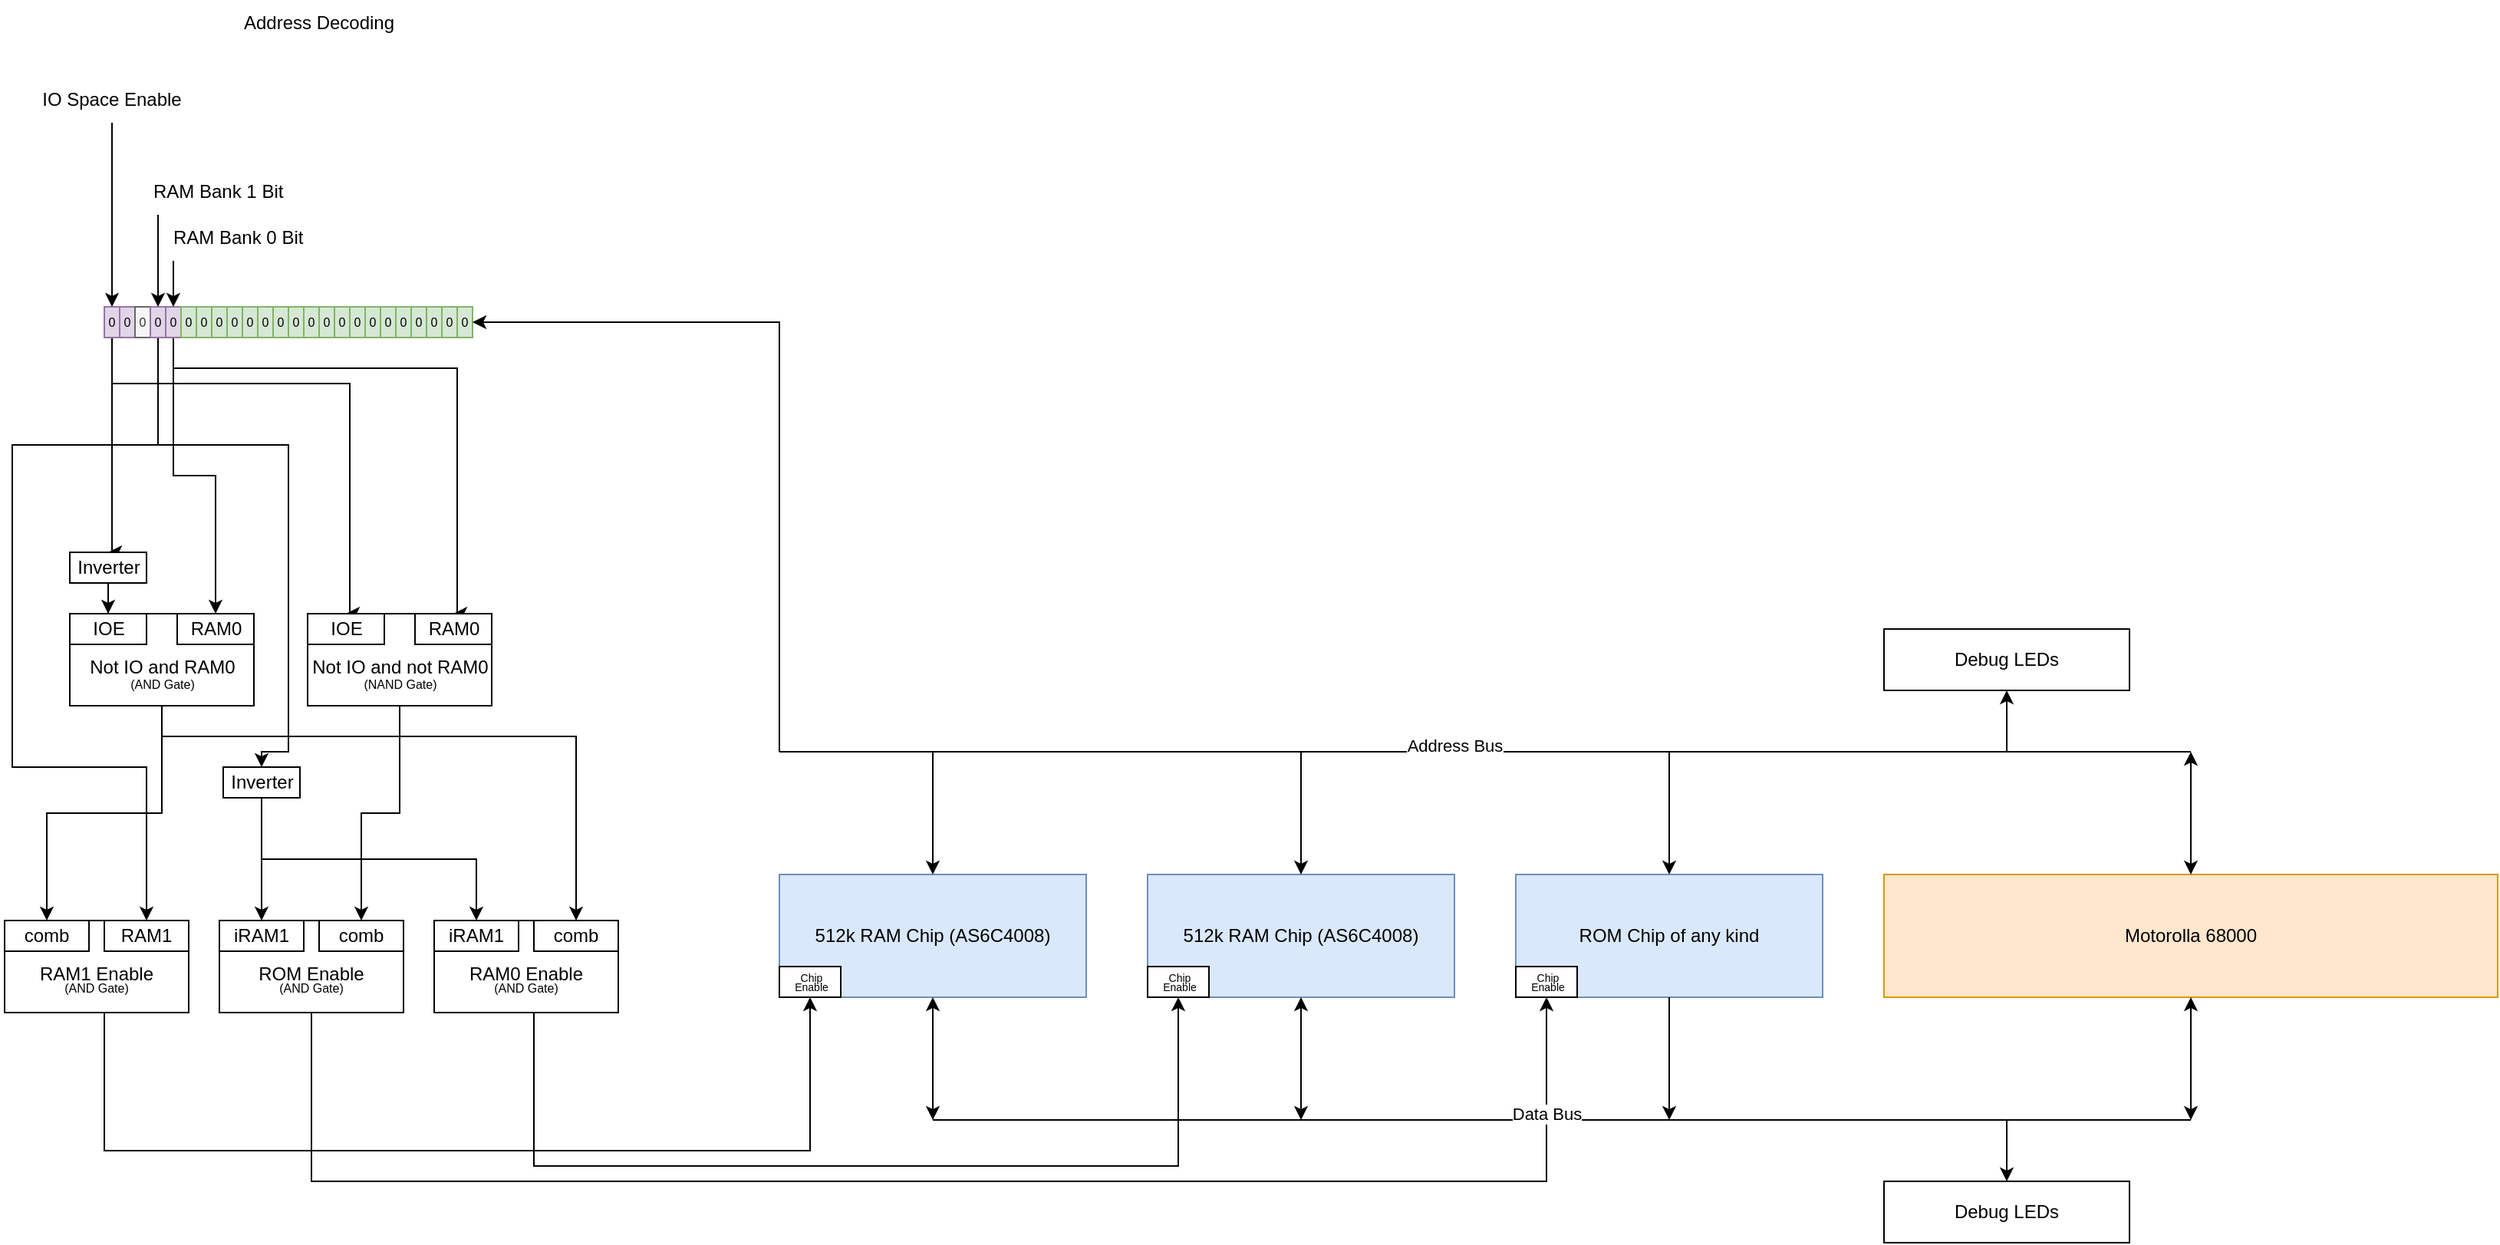 <mxfile version="24.8.6">
  <diagram name="Page-1" id="g-Nfy8QSHZynBoJCizML">
    <mxGraphModel dx="2074" dy="1114" grid="1" gridSize="10" guides="1" tooltips="1" connect="1" arrows="1" fold="1" page="1" pageScale="1" pageWidth="4000" pageHeight="1920" math="0" shadow="0">
      <root>
        <mxCell id="0" />
        <mxCell id="1" parent="0" />
        <mxCell id="qnQCh34TtS-d3TQlevy9-131" style="edgeStyle=orthogonalEdgeStyle;rounded=0;orthogonalLoop=1;jettySize=auto;html=1;entryX=0.5;entryY=1;entryDx=0;entryDy=0;" parent="1" source="qnQCh34TtS-d3TQlevy9-123" target="qnQCh34TtS-d3TQlevy9-12" edge="1">
          <mxGeometry relative="1" as="geometry">
            <Array as="points">
              <mxPoint x="360" y="910" />
              <mxPoint x="780" y="910" />
            </Array>
          </mxGeometry>
        </mxCell>
        <mxCell id="qnQCh34TtS-d3TQlevy9-123" value="&lt;p style=&quot;line-height: 60%;&quot;&gt;&lt;br&gt;&lt;/p&gt;&lt;p style=&quot;line-height: 60%;&quot;&gt;RAM0 Enable&lt;br&gt;&lt;font style=&quot;font-size: 8px;&quot;&gt;(AND Gate)&lt;br&gt;&lt;/font&gt;&lt;/p&gt;" style="rounded=0;whiteSpace=wrap;html=1;" parent="1" vertex="1">
          <mxGeometry x="295" y="750" width="120" height="60" as="geometry" />
        </mxCell>
        <mxCell id="qnQCh34TtS-d3TQlevy9-135" style="edgeStyle=orthogonalEdgeStyle;rounded=0;orthogonalLoop=1;jettySize=auto;html=1;entryX=0.5;entryY=1;entryDx=0;entryDy=0;" parent="1" source="qnQCh34TtS-d3TQlevy9-122" target="qnQCh34TtS-d3TQlevy9-134" edge="1">
          <mxGeometry relative="1" as="geometry">
            <Array as="points">
              <mxPoint x="215" y="920" />
              <mxPoint x="1020" y="920" />
            </Array>
          </mxGeometry>
        </mxCell>
        <mxCell id="qnQCh34TtS-d3TQlevy9-122" value="&lt;p style=&quot;line-height: 60%;&quot;&gt;&lt;br&gt;&lt;/p&gt;&lt;p style=&quot;line-height: 60%;&quot;&gt;ROM Enable&lt;br&gt;&lt;font style=&quot;font-size: 8px;&quot;&gt;(AND Gate)&lt;br&gt;&lt;/font&gt;&lt;/p&gt;" style="rounded=0;whiteSpace=wrap;html=1;" parent="1" vertex="1">
          <mxGeometry x="155" y="750" width="120" height="60" as="geometry" />
        </mxCell>
        <mxCell id="qnQCh34TtS-d3TQlevy9-1" value="Motorolla 68000" style="rounded=0;whiteSpace=wrap;html=1;fillColor=#ffe6cc;strokeColor=#d79b00;" parent="1" vertex="1">
          <mxGeometry x="1240" y="720" width="400" height="80" as="geometry" />
        </mxCell>
        <mxCell id="qnQCh34TtS-d3TQlevy9-2" value="" style="endArrow=none;html=1;rounded=0;" parent="1" edge="1">
          <mxGeometry width="50" height="50" relative="1" as="geometry">
            <mxPoint x="520" y="640" as="sourcePoint" />
            <mxPoint x="1440" y="640" as="targetPoint" />
          </mxGeometry>
        </mxCell>
        <mxCell id="qnQCh34TtS-d3TQlevy9-3" value="Address Bus&lt;br&gt;" style="edgeLabel;html=1;align=center;verticalAlign=middle;resizable=0;points=[];" parent="qnQCh34TtS-d3TQlevy9-2" vertex="1" connectable="0">
          <mxGeometry y="4" relative="1" as="geometry">
            <mxPoint x="-20" as="offset" />
          </mxGeometry>
        </mxCell>
        <mxCell id="qnQCh34TtS-d3TQlevy9-4" value="" style="endArrow=none;html=1;rounded=0;" parent="1" edge="1">
          <mxGeometry width="50" height="50" relative="1" as="geometry">
            <mxPoint x="620" y="880" as="sourcePoint" />
            <mxPoint x="1440" y="880" as="targetPoint" />
          </mxGeometry>
        </mxCell>
        <mxCell id="qnQCh34TtS-d3TQlevy9-5" value="Data Bus" style="edgeLabel;html=1;align=center;verticalAlign=middle;resizable=0;points=[];" parent="qnQCh34TtS-d3TQlevy9-4" vertex="1" connectable="0">
          <mxGeometry y="4" relative="1" as="geometry">
            <mxPoint x="-10" as="offset" />
          </mxGeometry>
        </mxCell>
        <mxCell id="qnQCh34TtS-d3TQlevy9-11" value="512k RAM Chip (AS6C4008)" style="rounded=0;whiteSpace=wrap;html=1;fillColor=#dae8fc;strokeColor=#6c8ebf;" parent="1" vertex="1">
          <mxGeometry x="760" y="720" width="200" height="80" as="geometry" />
        </mxCell>
        <mxCell id="qnQCh34TtS-d3TQlevy9-12" value="&lt;div style=&quot;line-height: 80%; font-size: 7px;&quot; align=&quot;center&quot;&gt;&lt;font style=&quot;font-size: 7px;&quot;&gt;Chip Enable&lt;/font&gt;&lt;br&gt;&lt;/div&gt;" style="rounded=0;whiteSpace=wrap;html=1;strokeColor=default;align=left;" parent="1" vertex="1">
          <mxGeometry x="760" y="780" width="40" height="20" as="geometry" />
        </mxCell>
        <mxCell id="qnQCh34TtS-d3TQlevy9-13" value="512k RAM Chip (AS6C4008)" style="rounded=0;whiteSpace=wrap;html=1;fillColor=#dae8fc;strokeColor=#6c8ebf;" parent="1" vertex="1">
          <mxGeometry x="520" y="720" width="200" height="80" as="geometry" />
        </mxCell>
        <mxCell id="qnQCh34TtS-d3TQlevy9-14" value="&lt;div style=&quot;line-height: 80%; font-size: 7px;&quot; align=&quot;center&quot;&gt;&lt;font style=&quot;font-size: 7px;&quot;&gt;Chip Enable&lt;/font&gt;&lt;br&gt;&lt;/div&gt;" style="rounded=0;whiteSpace=wrap;html=1;strokeColor=default;align=left;" parent="1" vertex="1">
          <mxGeometry x="520" y="780" width="40" height="20" as="geometry" />
        </mxCell>
        <mxCell id="qnQCh34TtS-d3TQlevy9-19" value="Debug LEDs" style="rounded=0;whiteSpace=wrap;html=1;" parent="1" vertex="1">
          <mxGeometry x="1240" y="920" width="160" height="40" as="geometry" />
        </mxCell>
        <mxCell id="qnQCh34TtS-d3TQlevy9-21" value="Debug LEDs" style="rounded=0;whiteSpace=wrap;html=1;" parent="1" vertex="1">
          <mxGeometry x="1240" y="560" width="160" height="40" as="geometry" />
        </mxCell>
        <mxCell id="qnQCh34TtS-d3TQlevy9-24" value="" style="endArrow=classic;startArrow=classic;html=1;rounded=0;entryX=0.5;entryY=1;entryDx=0;entryDy=0;" parent="1" target="qnQCh34TtS-d3TQlevy9-13" edge="1">
          <mxGeometry width="50" height="50" relative="1" as="geometry">
            <mxPoint x="620" y="880" as="sourcePoint" />
            <mxPoint x="775" y="710" as="targetPoint" />
          </mxGeometry>
        </mxCell>
        <mxCell id="qnQCh34TtS-d3TQlevy9-25" value="" style="endArrow=classic;startArrow=classic;html=1;rounded=0;entryX=0.5;entryY=1;entryDx=0;entryDy=0;" parent="1" target="qnQCh34TtS-d3TQlevy9-11" edge="1">
          <mxGeometry width="50" height="50" relative="1" as="geometry">
            <mxPoint x="860" y="880" as="sourcePoint" />
            <mxPoint x="864.86" y="800" as="targetPoint" />
          </mxGeometry>
        </mxCell>
        <mxCell id="qnQCh34TtS-d3TQlevy9-27" value="" style="endArrow=classic;startArrow=classic;html=1;rounded=0;exitX=0.5;exitY=0;exitDx=0;exitDy=0;" parent="1" edge="1" source="qnQCh34TtS-d3TQlevy9-1">
          <mxGeometry width="50" height="50" relative="1" as="geometry">
            <mxPoint x="1160" y="610" as="sourcePoint" />
            <mxPoint x="1440" y="640" as="targetPoint" />
          </mxGeometry>
        </mxCell>
        <mxCell id="qnQCh34TtS-d3TQlevy9-28" value="" style="endArrow=classic;startArrow=classic;html=1;rounded=0;entryX=0.5;entryY=1;entryDx=0;entryDy=0;" parent="1" target="qnQCh34TtS-d3TQlevy9-1" edge="1">
          <mxGeometry width="50" height="50" relative="1" as="geometry">
            <mxPoint x="1440" y="880" as="sourcePoint" />
            <mxPoint x="1055" y="690" as="targetPoint" />
          </mxGeometry>
        </mxCell>
        <mxCell id="qnQCh34TtS-d3TQlevy9-29" value="" style="endArrow=classic;html=1;rounded=0;entryX=0.5;entryY=1;entryDx=0;entryDy=0;" parent="1" target="qnQCh34TtS-d3TQlevy9-21" edge="1">
          <mxGeometry width="50" height="50" relative="1" as="geometry">
            <mxPoint x="1320" y="640" as="sourcePoint" />
            <mxPoint x="1065" y="590" as="targetPoint" />
          </mxGeometry>
        </mxCell>
        <mxCell id="qnQCh34TtS-d3TQlevy9-31" value="" style="endArrow=classic;html=1;rounded=0;entryX=0.5;entryY=0;entryDx=0;entryDy=0;" parent="1" target="qnQCh34TtS-d3TQlevy9-19" edge="1">
          <mxGeometry width="50" height="50" relative="1" as="geometry">
            <mxPoint x="1320" y="880" as="sourcePoint" />
            <mxPoint x="1095" y="770" as="targetPoint" />
          </mxGeometry>
        </mxCell>
        <mxCell id="qnQCh34TtS-d3TQlevy9-93" style="edgeStyle=orthogonalEdgeStyle;rounded=0;orthogonalLoop=1;jettySize=auto;html=1;entryX=0.5;entryY=0;entryDx=0;entryDy=0;" parent="1" source="qnQCh34TtS-d3TQlevy9-32" target="qnQCh34TtS-d3TQlevy9-90" edge="1">
          <mxGeometry relative="1" as="geometry">
            <Array as="points">
              <mxPoint x="85" y="400" />
              <mxPoint x="240" y="400" />
            </Array>
          </mxGeometry>
        </mxCell>
        <mxCell id="qnQCh34TtS-d3TQlevy9-101" style="edgeStyle=orthogonalEdgeStyle;rounded=0;orthogonalLoop=1;jettySize=auto;html=1;entryX=0.5;entryY=0;entryDx=0;entryDy=0;" parent="1" source="qnQCh34TtS-d3TQlevy9-32" target="qnQCh34TtS-d3TQlevy9-99" edge="1">
          <mxGeometry relative="1" as="geometry">
            <Array as="points">
              <mxPoint x="85" y="510" />
            </Array>
          </mxGeometry>
        </mxCell>
        <mxCell id="qnQCh34TtS-d3TQlevy9-32" value="&lt;p align=&quot;justify&quot; style=&quot;line-height: 120%; font-size: 8px;&quot;&gt;&lt;font style=&quot;font-size: 8px;&quot;&gt;0&lt;/font&gt;&lt;/p&gt;" style="rounded=0;whiteSpace=wrap;html=1;fillColor=#e1d5e7;strokeColor=#9673a6;" parent="1" vertex="1">
          <mxGeometry x="80" y="350" width="10" height="20" as="geometry" />
        </mxCell>
        <mxCell id="qnQCh34TtS-d3TQlevy9-35" value="&lt;p align=&quot;justify&quot; style=&quot;line-height: 120%; font-size: 8px;&quot;&gt;&lt;font style=&quot;font-size: 8px;&quot;&gt;0&lt;/font&gt;&lt;/p&gt;" style="rounded=0;whiteSpace=wrap;html=1;fillColor=#e1d5e7;strokeColor=#9673a6;" parent="1" vertex="1">
          <mxGeometry x="90" y="350" width="10" height="20" as="geometry" />
        </mxCell>
        <mxCell id="qnQCh34TtS-d3TQlevy9-36" value="&lt;p align=&quot;justify&quot; style=&quot;line-height: 120%; font-size: 8px;&quot;&gt;&lt;font style=&quot;font-size: 8px;&quot;&gt;0&lt;/font&gt;&lt;/p&gt;" style="rounded=0;whiteSpace=wrap;html=1;fillColor=#f5f5f5;strokeColor=#666666;fontColor=#333333;" parent="1" vertex="1">
          <mxGeometry x="100" y="350" width="10" height="20" as="geometry" />
        </mxCell>
        <mxCell id="qnQCh34TtS-d3TQlevy9-108" style="edgeStyle=orthogonalEdgeStyle;rounded=0;orthogonalLoop=1;jettySize=auto;html=1;entryX=0.5;entryY=0;entryDx=0;entryDy=0;" parent="1" source="qnQCh34TtS-d3TQlevy9-37" target="qnQCh34TtS-d3TQlevy9-107" edge="1">
          <mxGeometry relative="1" as="geometry">
            <Array as="points">
              <mxPoint x="115" y="440" />
              <mxPoint x="200" y="440" />
              <mxPoint x="200" y="640" />
              <mxPoint x="183" y="640" />
            </Array>
          </mxGeometry>
        </mxCell>
        <mxCell id="qnQCh34TtS-d3TQlevy9-121" style="edgeStyle=orthogonalEdgeStyle;rounded=0;orthogonalLoop=1;jettySize=auto;html=1;entryX=0.5;entryY=0;entryDx=0;entryDy=0;" parent="1" source="qnQCh34TtS-d3TQlevy9-37" target="qnQCh34TtS-d3TQlevy9-118" edge="1">
          <mxGeometry relative="1" as="geometry">
            <Array as="points">
              <mxPoint x="115" y="440" />
              <mxPoint x="20" y="440" />
              <mxPoint x="20" y="650" />
              <mxPoint x="108" y="650" />
            </Array>
          </mxGeometry>
        </mxCell>
        <mxCell id="qnQCh34TtS-d3TQlevy9-37" value="&lt;p align=&quot;justify&quot; style=&quot;line-height: 120%; font-size: 8px;&quot;&gt;&lt;font style=&quot;font-size: 8px;&quot;&gt;0&lt;/font&gt;&lt;/p&gt;" style="rounded=0;whiteSpace=wrap;html=1;fillColor=#e1d5e7;strokeColor=#9673a6;" parent="1" vertex="1">
          <mxGeometry x="110" y="350" width="10" height="20" as="geometry" />
        </mxCell>
        <mxCell id="qnQCh34TtS-d3TQlevy9-92" style="edgeStyle=orthogonalEdgeStyle;rounded=0;orthogonalLoop=1;jettySize=auto;html=1;entryX=0.5;entryY=0;entryDx=0;entryDy=0;" parent="1" source="qnQCh34TtS-d3TQlevy9-38" target="qnQCh34TtS-d3TQlevy9-91" edge="1">
          <mxGeometry relative="1" as="geometry">
            <Array as="points">
              <mxPoint x="125" y="390" />
              <mxPoint x="310" y="390" />
            </Array>
          </mxGeometry>
        </mxCell>
        <mxCell id="qnQCh34TtS-d3TQlevy9-98" style="edgeStyle=orthogonalEdgeStyle;rounded=0;orthogonalLoop=1;jettySize=auto;html=1;entryX=0.5;entryY=0;entryDx=0;entryDy=0;" parent="1" source="qnQCh34TtS-d3TQlevy9-38" target="qnQCh34TtS-d3TQlevy9-97" edge="1">
          <mxGeometry relative="1" as="geometry" />
        </mxCell>
        <mxCell id="qnQCh34TtS-d3TQlevy9-38" value="&lt;p align=&quot;justify&quot; style=&quot;line-height: 120%; font-size: 8px;&quot;&gt;&lt;font style=&quot;font-size: 8px;&quot;&gt;0&lt;/font&gt;&lt;/p&gt;" style="rounded=0;whiteSpace=wrap;html=1;fillColor=#e1d5e7;strokeColor=#9673a6;" parent="1" vertex="1">
          <mxGeometry x="120" y="350" width="10" height="20" as="geometry" />
        </mxCell>
        <mxCell id="qnQCh34TtS-d3TQlevy9-39" value="&lt;p align=&quot;justify&quot; style=&quot;line-height: 120%; font-size: 8px;&quot;&gt;&lt;font style=&quot;font-size: 8px;&quot;&gt;0&lt;/font&gt;&lt;/p&gt;" style="rounded=0;whiteSpace=wrap;html=1;fillColor=#d5e8d4;strokeColor=#82b366;" parent="1" vertex="1">
          <mxGeometry x="130" y="350" width="10" height="20" as="geometry" />
        </mxCell>
        <mxCell id="qnQCh34TtS-d3TQlevy9-40" value="&lt;p align=&quot;justify&quot; style=&quot;line-height: 120%; font-size: 8px;&quot;&gt;&lt;font style=&quot;font-size: 8px;&quot;&gt;0&lt;/font&gt;&lt;/p&gt;" style="rounded=0;whiteSpace=wrap;html=1;fillColor=#d5e8d4;strokeColor=#82b366;" parent="1" vertex="1">
          <mxGeometry x="140" y="350" width="10" height="20" as="geometry" />
        </mxCell>
        <mxCell id="qnQCh34TtS-d3TQlevy9-41" value="&lt;p align=&quot;justify&quot; style=&quot;line-height: 120%; font-size: 8px;&quot;&gt;&lt;font style=&quot;font-size: 8px;&quot;&gt;0&lt;/font&gt;&lt;/p&gt;" style="rounded=0;whiteSpace=wrap;html=1;fillColor=#d5e8d4;strokeColor=#82b366;" parent="1" vertex="1">
          <mxGeometry x="150" y="350" width="10" height="20" as="geometry" />
        </mxCell>
        <mxCell id="qnQCh34TtS-d3TQlevy9-42" value="&lt;p align=&quot;justify&quot; style=&quot;line-height: 120%; font-size: 8px;&quot;&gt;&lt;font style=&quot;font-size: 8px;&quot;&gt;0&lt;/font&gt;&lt;/p&gt;" style="rounded=0;whiteSpace=wrap;html=1;fillColor=#d5e8d4;strokeColor=#82b366;" parent="1" vertex="1">
          <mxGeometry x="160" y="350" width="10" height="20" as="geometry" />
        </mxCell>
        <mxCell id="qnQCh34TtS-d3TQlevy9-43" value="&lt;p align=&quot;justify&quot; style=&quot;line-height: 120%; font-size: 8px;&quot;&gt;&lt;font style=&quot;font-size: 8px;&quot;&gt;0&lt;/font&gt;&lt;/p&gt;" style="rounded=0;whiteSpace=wrap;html=1;fillColor=#d5e8d4;strokeColor=#82b366;" parent="1" vertex="1">
          <mxGeometry x="170" y="350" width="10" height="20" as="geometry" />
        </mxCell>
        <mxCell id="qnQCh34TtS-d3TQlevy9-44" value="&lt;p align=&quot;justify&quot; style=&quot;line-height: 120%; font-size: 8px;&quot;&gt;&lt;font style=&quot;font-size: 8px;&quot;&gt;0&lt;/font&gt;&lt;/p&gt;" style="rounded=0;whiteSpace=wrap;html=1;fillColor=#d5e8d4;strokeColor=#82b366;" parent="1" vertex="1">
          <mxGeometry x="180" y="350" width="10" height="20" as="geometry" />
        </mxCell>
        <mxCell id="qnQCh34TtS-d3TQlevy9-45" value="&lt;p align=&quot;justify&quot; style=&quot;line-height: 120%; font-size: 8px;&quot;&gt;&lt;font style=&quot;font-size: 8px;&quot;&gt;0&lt;/font&gt;&lt;/p&gt;" style="rounded=0;whiteSpace=wrap;html=1;fillColor=#d5e8d4;strokeColor=#82b366;" parent="1" vertex="1">
          <mxGeometry x="190" y="350" width="10" height="20" as="geometry" />
        </mxCell>
        <mxCell id="qnQCh34TtS-d3TQlevy9-46" value="&lt;p align=&quot;justify&quot; style=&quot;line-height: 120%; font-size: 8px;&quot;&gt;&lt;font style=&quot;font-size: 8px;&quot;&gt;0&lt;/font&gt;&lt;/p&gt;" style="rounded=0;whiteSpace=wrap;html=1;fillColor=#d5e8d4;strokeColor=#82b366;" parent="1" vertex="1">
          <mxGeometry x="200" y="350" width="10" height="20" as="geometry" />
        </mxCell>
        <mxCell id="qnQCh34TtS-d3TQlevy9-47" value="&lt;p align=&quot;justify&quot; style=&quot;line-height: 120%; font-size: 8px;&quot;&gt;&lt;font style=&quot;font-size: 8px;&quot;&gt;0&lt;/font&gt;&lt;/p&gt;" style="rounded=0;whiteSpace=wrap;html=1;fillColor=#d5e8d4;strokeColor=#82b366;" parent="1" vertex="1">
          <mxGeometry x="210" y="350" width="10" height="20" as="geometry" />
        </mxCell>
        <mxCell id="qnQCh34TtS-d3TQlevy9-48" value="&lt;p align=&quot;justify&quot; style=&quot;line-height: 120%; font-size: 8px;&quot;&gt;&lt;font style=&quot;font-size: 8px;&quot;&gt;0&lt;/font&gt;&lt;/p&gt;" style="rounded=0;whiteSpace=wrap;html=1;fillColor=#d5e8d4;strokeColor=#82b366;" parent="1" vertex="1">
          <mxGeometry x="220" y="350" width="10" height="20" as="geometry" />
        </mxCell>
        <mxCell id="qnQCh34TtS-d3TQlevy9-49" value="&lt;p align=&quot;justify&quot; style=&quot;line-height: 120%; font-size: 8px;&quot;&gt;&lt;font style=&quot;font-size: 8px;&quot;&gt;0&lt;/font&gt;&lt;/p&gt;" style="rounded=0;whiteSpace=wrap;html=1;fillColor=#d5e8d4;strokeColor=#82b366;" parent="1" vertex="1">
          <mxGeometry x="230" y="350" width="10" height="20" as="geometry" />
        </mxCell>
        <mxCell id="qnQCh34TtS-d3TQlevy9-50" value="&lt;p align=&quot;justify&quot; style=&quot;line-height: 120%; font-size: 8px;&quot;&gt;&lt;font style=&quot;font-size: 8px;&quot;&gt;0&lt;/font&gt;&lt;/p&gt;" style="rounded=0;whiteSpace=wrap;html=1;fillColor=#d5e8d4;strokeColor=#82b366;" parent="1" vertex="1">
          <mxGeometry x="240" y="350" width="10" height="20" as="geometry" />
        </mxCell>
        <mxCell id="qnQCh34TtS-d3TQlevy9-51" value="&lt;p align=&quot;justify&quot; style=&quot;line-height: 120%; font-size: 8px;&quot;&gt;&lt;font style=&quot;font-size: 8px;&quot;&gt;0&lt;/font&gt;&lt;/p&gt;" style="rounded=0;whiteSpace=wrap;html=1;fillColor=#d5e8d4;strokeColor=#82b366;" parent="1" vertex="1">
          <mxGeometry x="250" y="350" width="10" height="20" as="geometry" />
        </mxCell>
        <mxCell id="qnQCh34TtS-d3TQlevy9-52" value="&lt;p align=&quot;justify&quot; style=&quot;line-height: 120%; font-size: 8px;&quot;&gt;&lt;font style=&quot;font-size: 8px;&quot;&gt;0&lt;/font&gt;&lt;/p&gt;" style="rounded=0;whiteSpace=wrap;html=1;fillColor=#d5e8d4;strokeColor=#82b366;" parent="1" vertex="1">
          <mxGeometry x="260" y="350" width="10" height="20" as="geometry" />
        </mxCell>
        <mxCell id="qnQCh34TtS-d3TQlevy9-53" value="&lt;p align=&quot;justify&quot; style=&quot;line-height: 120%; font-size: 8px;&quot;&gt;&lt;font style=&quot;font-size: 8px;&quot;&gt;0&lt;/font&gt;&lt;/p&gt;" style="rounded=0;whiteSpace=wrap;html=1;fillColor=#d5e8d4;strokeColor=#82b366;" parent="1" vertex="1">
          <mxGeometry x="270" y="350" width="10" height="20" as="geometry" />
        </mxCell>
        <mxCell id="qnQCh34TtS-d3TQlevy9-54" value="&lt;p align=&quot;justify&quot; style=&quot;line-height: 120%; font-size: 8px;&quot;&gt;&lt;font style=&quot;font-size: 8px;&quot;&gt;0&lt;/font&gt;&lt;/p&gt;" style="rounded=0;whiteSpace=wrap;html=1;fillColor=#d5e8d4;strokeColor=#82b366;" parent="1" vertex="1">
          <mxGeometry x="280" y="350" width="10" height="20" as="geometry" />
        </mxCell>
        <mxCell id="qnQCh34TtS-d3TQlevy9-55" value="&lt;p align=&quot;justify&quot; style=&quot;line-height: 120%; font-size: 8px;&quot;&gt;&lt;font style=&quot;font-size: 8px;&quot;&gt;0&lt;/font&gt;&lt;/p&gt;" style="rounded=0;whiteSpace=wrap;html=1;fillColor=#d5e8d4;strokeColor=#82b366;" parent="1" vertex="1">
          <mxGeometry x="290" y="350" width="10" height="20" as="geometry" />
        </mxCell>
        <mxCell id="qnQCh34TtS-d3TQlevy9-56" value="&lt;p align=&quot;justify&quot; style=&quot;line-height: 120%; font-size: 8px;&quot;&gt;&lt;font style=&quot;font-size: 8px;&quot;&gt;0&lt;/font&gt;&lt;/p&gt;" style="rounded=0;whiteSpace=wrap;html=1;fillColor=#d5e8d4;strokeColor=#82b366;" parent="1" vertex="1">
          <mxGeometry x="300" y="350" width="10" height="20" as="geometry" />
        </mxCell>
        <mxCell id="qnQCh34TtS-d3TQlevy9-57" value="&lt;p align=&quot;justify&quot; style=&quot;line-height: 120%; font-size: 8px;&quot;&gt;&lt;font style=&quot;font-size: 8px;&quot;&gt;0&lt;/font&gt;&lt;/p&gt;" style="rounded=0;whiteSpace=wrap;html=1;fillColor=#d5e8d4;strokeColor=#82b366;" parent="1" vertex="1">
          <mxGeometry x="310" y="350" width="10" height="20" as="geometry" />
        </mxCell>
        <mxCell id="qnQCh34TtS-d3TQlevy9-73" value="Address Decoding" style="text;html=1;strokeColor=none;fillColor=none;align=center;verticalAlign=middle;whiteSpace=wrap;rounded=0;" parent="1" vertex="1">
          <mxGeometry x="160" y="150" width="120" height="30" as="geometry" />
        </mxCell>
        <mxCell id="qnQCh34TtS-d3TQlevy9-76" style="edgeStyle=orthogonalEdgeStyle;rounded=0;orthogonalLoop=1;jettySize=auto;html=1;entryX=0.5;entryY=0;entryDx=0;entryDy=0;" parent="1" source="qnQCh34TtS-d3TQlevy9-74" target="qnQCh34TtS-d3TQlevy9-32" edge="1">
          <mxGeometry relative="1" as="geometry" />
        </mxCell>
        <mxCell id="qnQCh34TtS-d3TQlevy9-74" value="&lt;div align=&quot;center&quot;&gt;IO Space Enable&lt;/div&gt;" style="text;html=1;strokeColor=none;fillColor=none;align=center;verticalAlign=middle;whiteSpace=wrap;rounded=0;" parent="1" vertex="1">
          <mxGeometry x="35" y="200" width="100" height="30" as="geometry" />
        </mxCell>
        <mxCell id="qnQCh34TtS-d3TQlevy9-81" style="edgeStyle=orthogonalEdgeStyle;rounded=0;orthogonalLoop=1;jettySize=auto;html=1;entryX=0.5;entryY=0;entryDx=0;entryDy=0;" parent="1" source="qnQCh34TtS-d3TQlevy9-79" target="qnQCh34TtS-d3TQlevy9-37" edge="1">
          <mxGeometry relative="1" as="geometry">
            <Array as="points">
              <mxPoint x="115" y="320" />
              <mxPoint x="115" y="320" />
            </Array>
          </mxGeometry>
        </mxCell>
        <mxCell id="qnQCh34TtS-d3TQlevy9-79" value="RAM Bank 1 Bit" style="text;html=1;strokeColor=none;fillColor=none;align=left;verticalAlign=middle;whiteSpace=wrap;rounded=0;" parent="1" vertex="1">
          <mxGeometry x="110" y="260" width="185" height="30" as="geometry" />
        </mxCell>
        <mxCell id="qnQCh34TtS-d3TQlevy9-83" style="edgeStyle=orthogonalEdgeStyle;rounded=0;orthogonalLoop=1;jettySize=auto;html=1;entryX=0.5;entryY=0;entryDx=0;entryDy=0;" parent="1" source="qnQCh34TtS-d3TQlevy9-82" target="qnQCh34TtS-d3TQlevy9-38" edge="1">
          <mxGeometry relative="1" as="geometry">
            <Array as="points">
              <mxPoint x="125" y="330" />
              <mxPoint x="125" y="330" />
            </Array>
          </mxGeometry>
        </mxCell>
        <mxCell id="qnQCh34TtS-d3TQlevy9-82" value="RAM Bank 0 Bit" style="text;html=1;strokeColor=none;fillColor=none;align=left;verticalAlign=middle;whiteSpace=wrap;rounded=0;" parent="1" vertex="1">
          <mxGeometry x="122.5" y="290" width="185" height="30" as="geometry" />
        </mxCell>
        <mxCell id="qnQCh34TtS-d3TQlevy9-106" style="edgeStyle=orthogonalEdgeStyle;rounded=0;orthogonalLoop=1;jettySize=auto;html=1;entryX=0.5;entryY=0;entryDx=0;entryDy=0;" parent="1" source="qnQCh34TtS-d3TQlevy9-89" target="qnQCh34TtS-d3TQlevy9-104" edge="1">
          <mxGeometry relative="1" as="geometry" />
        </mxCell>
        <mxCell id="qnQCh34TtS-d3TQlevy9-89" value="&lt;p style=&quot;line-height: 80%;&quot;&gt;&lt;br&gt;&lt;/p&gt;&lt;p style=&quot;line-height: 80%;&quot;&gt;Not IO and not RAM0&lt;br&gt;&lt;font style=&quot;font-size: 8px;&quot;&gt;(NAND Gate)&lt;br&gt;&lt;/font&gt;&lt;/p&gt;" style="rounded=0;whiteSpace=wrap;html=1;" parent="1" vertex="1">
          <mxGeometry x="212.5" y="550" width="120" height="60" as="geometry" />
        </mxCell>
        <mxCell id="qnQCh34TtS-d3TQlevy9-90" value="IOE" style="rounded=0;whiteSpace=wrap;html=1;" parent="1" vertex="1">
          <mxGeometry x="212.5" y="550" width="50" height="20" as="geometry" />
        </mxCell>
        <mxCell id="qnQCh34TtS-d3TQlevy9-91" value="RAM0" style="rounded=0;whiteSpace=wrap;html=1;" parent="1" vertex="1">
          <mxGeometry x="282.5" y="550" width="50" height="20" as="geometry" />
        </mxCell>
        <mxCell id="qnQCh34TtS-d3TQlevy9-115" style="edgeStyle=orthogonalEdgeStyle;rounded=0;orthogonalLoop=1;jettySize=auto;html=1;entryX=0.5;entryY=0;entryDx=0;entryDy=0;" parent="1" source="qnQCh34TtS-d3TQlevy9-95" target="qnQCh34TtS-d3TQlevy9-112" edge="1">
          <mxGeometry relative="1" as="geometry">
            <Array as="points">
              <mxPoint x="118" y="630" />
              <mxPoint x="388" y="630" />
            </Array>
          </mxGeometry>
        </mxCell>
        <mxCell id="qnQCh34TtS-d3TQlevy9-119" style="edgeStyle=orthogonalEdgeStyle;rounded=0;orthogonalLoop=1;jettySize=auto;html=1;entryX=0.5;entryY=0;entryDx=0;entryDy=0;" parent="1" source="qnQCh34TtS-d3TQlevy9-95" target="qnQCh34TtS-d3TQlevy9-117" edge="1">
          <mxGeometry relative="1" as="geometry" />
        </mxCell>
        <mxCell id="qnQCh34TtS-d3TQlevy9-95" value="&lt;p style=&quot;line-height: 80%;&quot;&gt;&lt;br&gt;&lt;/p&gt;&lt;p style=&quot;line-height: 80%;&quot;&gt;Not IO and RAM0&lt;br&gt;&lt;font style=&quot;font-size: 8px;&quot;&gt;(AND Gate)&lt;br&gt;&lt;/font&gt;&lt;/p&gt;" style="rounded=0;whiteSpace=wrap;html=1;" parent="1" vertex="1">
          <mxGeometry x="57.5" y="550" width="120" height="60" as="geometry" />
        </mxCell>
        <mxCell id="qnQCh34TtS-d3TQlevy9-96" value="&lt;p style=&quot;line-height: 50%;&quot;&gt;IOE&lt;font style=&quot;font-size: 7px;&quot;&gt;&lt;br&gt;&lt;/font&gt;&lt;/p&gt;" style="rounded=0;whiteSpace=wrap;html=1;" parent="1" vertex="1">
          <mxGeometry x="57.5" y="550" width="50" height="20" as="geometry" />
        </mxCell>
        <mxCell id="qnQCh34TtS-d3TQlevy9-97" value="RAM0" style="rounded=0;whiteSpace=wrap;html=1;" parent="1" vertex="1">
          <mxGeometry x="127.5" y="550" width="50" height="20" as="geometry" />
        </mxCell>
        <mxCell id="qnQCh34TtS-d3TQlevy9-100" style="edgeStyle=orthogonalEdgeStyle;rounded=0;orthogonalLoop=1;jettySize=auto;html=1;entryX=0.5;entryY=0;entryDx=0;entryDy=0;" parent="1" source="qnQCh34TtS-d3TQlevy9-99" target="qnQCh34TtS-d3TQlevy9-96" edge="1">
          <mxGeometry relative="1" as="geometry" />
        </mxCell>
        <mxCell id="qnQCh34TtS-d3TQlevy9-99" value="Inverter" style="rounded=0;whiteSpace=wrap;html=1;" parent="1" vertex="1">
          <mxGeometry x="57.5" y="510" width="50" height="20" as="geometry" />
        </mxCell>
        <mxCell id="qnQCh34TtS-d3TQlevy9-103" value="iRAM1" style="rounded=0;whiteSpace=wrap;html=1;" parent="1" vertex="1">
          <mxGeometry x="155" y="750" width="55" height="20" as="geometry" />
        </mxCell>
        <mxCell id="qnQCh34TtS-d3TQlevy9-104" value="comb" style="rounded=0;whiteSpace=wrap;html=1;" parent="1" vertex="1">
          <mxGeometry x="220" y="750" width="55" height="20" as="geometry" />
        </mxCell>
        <mxCell id="qnQCh34TtS-d3TQlevy9-109" style="edgeStyle=orthogonalEdgeStyle;rounded=0;orthogonalLoop=1;jettySize=auto;html=1;entryX=0.5;entryY=0;entryDx=0;entryDy=0;" parent="1" source="qnQCh34TtS-d3TQlevy9-107" target="qnQCh34TtS-d3TQlevy9-103" edge="1">
          <mxGeometry relative="1" as="geometry" />
        </mxCell>
        <mxCell id="qnQCh34TtS-d3TQlevy9-114" style="edgeStyle=orthogonalEdgeStyle;rounded=0;orthogonalLoop=1;jettySize=auto;html=1;entryX=0.5;entryY=0;entryDx=0;entryDy=0;" parent="1" source="qnQCh34TtS-d3TQlevy9-107" target="qnQCh34TtS-d3TQlevy9-111" edge="1">
          <mxGeometry relative="1" as="geometry">
            <Array as="points">
              <mxPoint x="182" y="710" />
              <mxPoint x="322" y="710" />
            </Array>
          </mxGeometry>
        </mxCell>
        <mxCell id="qnQCh34TtS-d3TQlevy9-107" value="Inverter" style="rounded=0;whiteSpace=wrap;html=1;" parent="1" vertex="1">
          <mxGeometry x="157.5" y="650" width="50" height="20" as="geometry" />
        </mxCell>
        <mxCell id="qnQCh34TtS-d3TQlevy9-111" value="iRAM1" style="rounded=0;whiteSpace=wrap;html=1;" parent="1" vertex="1">
          <mxGeometry x="295" y="750" width="55" height="20" as="geometry" />
        </mxCell>
        <mxCell id="qnQCh34TtS-d3TQlevy9-112" value="comb" style="rounded=0;whiteSpace=wrap;html=1;" parent="1" vertex="1">
          <mxGeometry x="360" y="750" width="55" height="20" as="geometry" />
        </mxCell>
        <mxCell id="qnQCh34TtS-d3TQlevy9-132" style="edgeStyle=orthogonalEdgeStyle;rounded=0;orthogonalLoop=1;jettySize=auto;html=1;entryX=0.5;entryY=1;entryDx=0;entryDy=0;" parent="1" source="qnQCh34TtS-d3TQlevy9-116" target="qnQCh34TtS-d3TQlevy9-14" edge="1">
          <mxGeometry relative="1" as="geometry">
            <Array as="points">
              <mxPoint x="80" y="900" />
              <mxPoint x="540" y="900" />
            </Array>
          </mxGeometry>
        </mxCell>
        <mxCell id="qnQCh34TtS-d3TQlevy9-116" value="&lt;p style=&quot;line-height: 60%;&quot;&gt;&lt;br&gt;&lt;/p&gt;&lt;p style=&quot;line-height: 60%;&quot;&gt;RAM1 Enable&lt;br&gt;&lt;font style=&quot;font-size: 8px;&quot;&gt;(AND Gate)&lt;br&gt;&lt;/font&gt;&lt;/p&gt;" style="rounded=0;whiteSpace=wrap;html=1;" parent="1" vertex="1">
          <mxGeometry x="15" y="750" width="120" height="60" as="geometry" />
        </mxCell>
        <mxCell id="qnQCh34TtS-d3TQlevy9-117" value="comb" style="rounded=0;whiteSpace=wrap;html=1;" parent="1" vertex="1">
          <mxGeometry x="15" y="750" width="55" height="20" as="geometry" />
        </mxCell>
        <mxCell id="qnQCh34TtS-d3TQlevy9-118" value="RAM1" style="rounded=0;whiteSpace=wrap;html=1;" parent="1" vertex="1">
          <mxGeometry x="80" y="750" width="55" height="20" as="geometry" />
        </mxCell>
        <mxCell id="qnQCh34TtS-d3TQlevy9-124" value="" style="endArrow=classic;html=1;rounded=0;entryX=1;entryY=0.5;entryDx=0;entryDy=0;" parent="1" target="qnQCh34TtS-d3TQlevy9-57" edge="1">
          <mxGeometry width="50" height="50" relative="1" as="geometry">
            <mxPoint x="520" y="640" as="sourcePoint" />
            <mxPoint x="710" y="510" as="targetPoint" />
            <Array as="points">
              <mxPoint x="520" y="360" />
            </Array>
          </mxGeometry>
        </mxCell>
        <mxCell id="qnQCh34TtS-d3TQlevy9-125" value="" style="endArrow=classic;html=1;rounded=0;entryX=0.5;entryY=0;entryDx=0;entryDy=0;" parent="1" edge="1" target="qnQCh34TtS-d3TQlevy9-13">
          <mxGeometry width="50" height="50" relative="1" as="geometry">
            <mxPoint x="620" y="640" as="sourcePoint" />
            <mxPoint x="620.0" y="717.16" as="targetPoint" />
          </mxGeometry>
        </mxCell>
        <mxCell id="qnQCh34TtS-d3TQlevy9-127" value="" style="endArrow=classic;html=1;rounded=0;entryX=0.5;entryY=0;entryDx=0;entryDy=0;" parent="1" edge="1" target="qnQCh34TtS-d3TQlevy9-11">
          <mxGeometry width="50" height="50" relative="1" as="geometry">
            <mxPoint x="860" y="640" as="sourcePoint" />
            <mxPoint x="864.66" y="718" as="targetPoint" />
          </mxGeometry>
        </mxCell>
        <mxCell id="qnQCh34TtS-d3TQlevy9-133" value="ROM Chip of any kind" style="rounded=0;whiteSpace=wrap;html=1;fillColor=#dae8fc;strokeColor=#6c8ebf;" parent="1" vertex="1">
          <mxGeometry x="1000" y="720" width="200" height="80" as="geometry" />
        </mxCell>
        <mxCell id="qnQCh34TtS-d3TQlevy9-134" value="&lt;div style=&quot;line-height: 80%; font-size: 7px;&quot; align=&quot;center&quot;&gt;&lt;font style=&quot;font-size: 7px;&quot;&gt;Chip Enable&lt;/font&gt;&lt;br&gt;&lt;/div&gt;" style="rounded=0;whiteSpace=wrap;html=1;strokeColor=default;align=left;" parent="1" vertex="1">
          <mxGeometry x="1000" y="780" width="40" height="20" as="geometry" />
        </mxCell>
        <mxCell id="xCEEtVQbkKcdHYas92hH-1" value="" style="endArrow=classic;html=1;rounded=0;entryX=0.5;entryY=0;entryDx=0;entryDy=0;" edge="1" parent="1" target="qnQCh34TtS-d3TQlevy9-133">
          <mxGeometry width="50" height="50" relative="1" as="geometry">
            <mxPoint x="1100" y="640" as="sourcePoint" />
            <mxPoint x="870" y="730" as="targetPoint" />
          </mxGeometry>
        </mxCell>
        <mxCell id="xCEEtVQbkKcdHYas92hH-2" value="" style="endArrow=classic;html=1;rounded=0;exitX=0.5;exitY=1;exitDx=0;exitDy=0;" edge="1" parent="1" source="qnQCh34TtS-d3TQlevy9-133">
          <mxGeometry width="50" height="50" relative="1" as="geometry">
            <mxPoint x="900" y="780" as="sourcePoint" />
            <mxPoint x="1100" y="880" as="targetPoint" />
          </mxGeometry>
        </mxCell>
      </root>
    </mxGraphModel>
  </diagram>
</mxfile>
